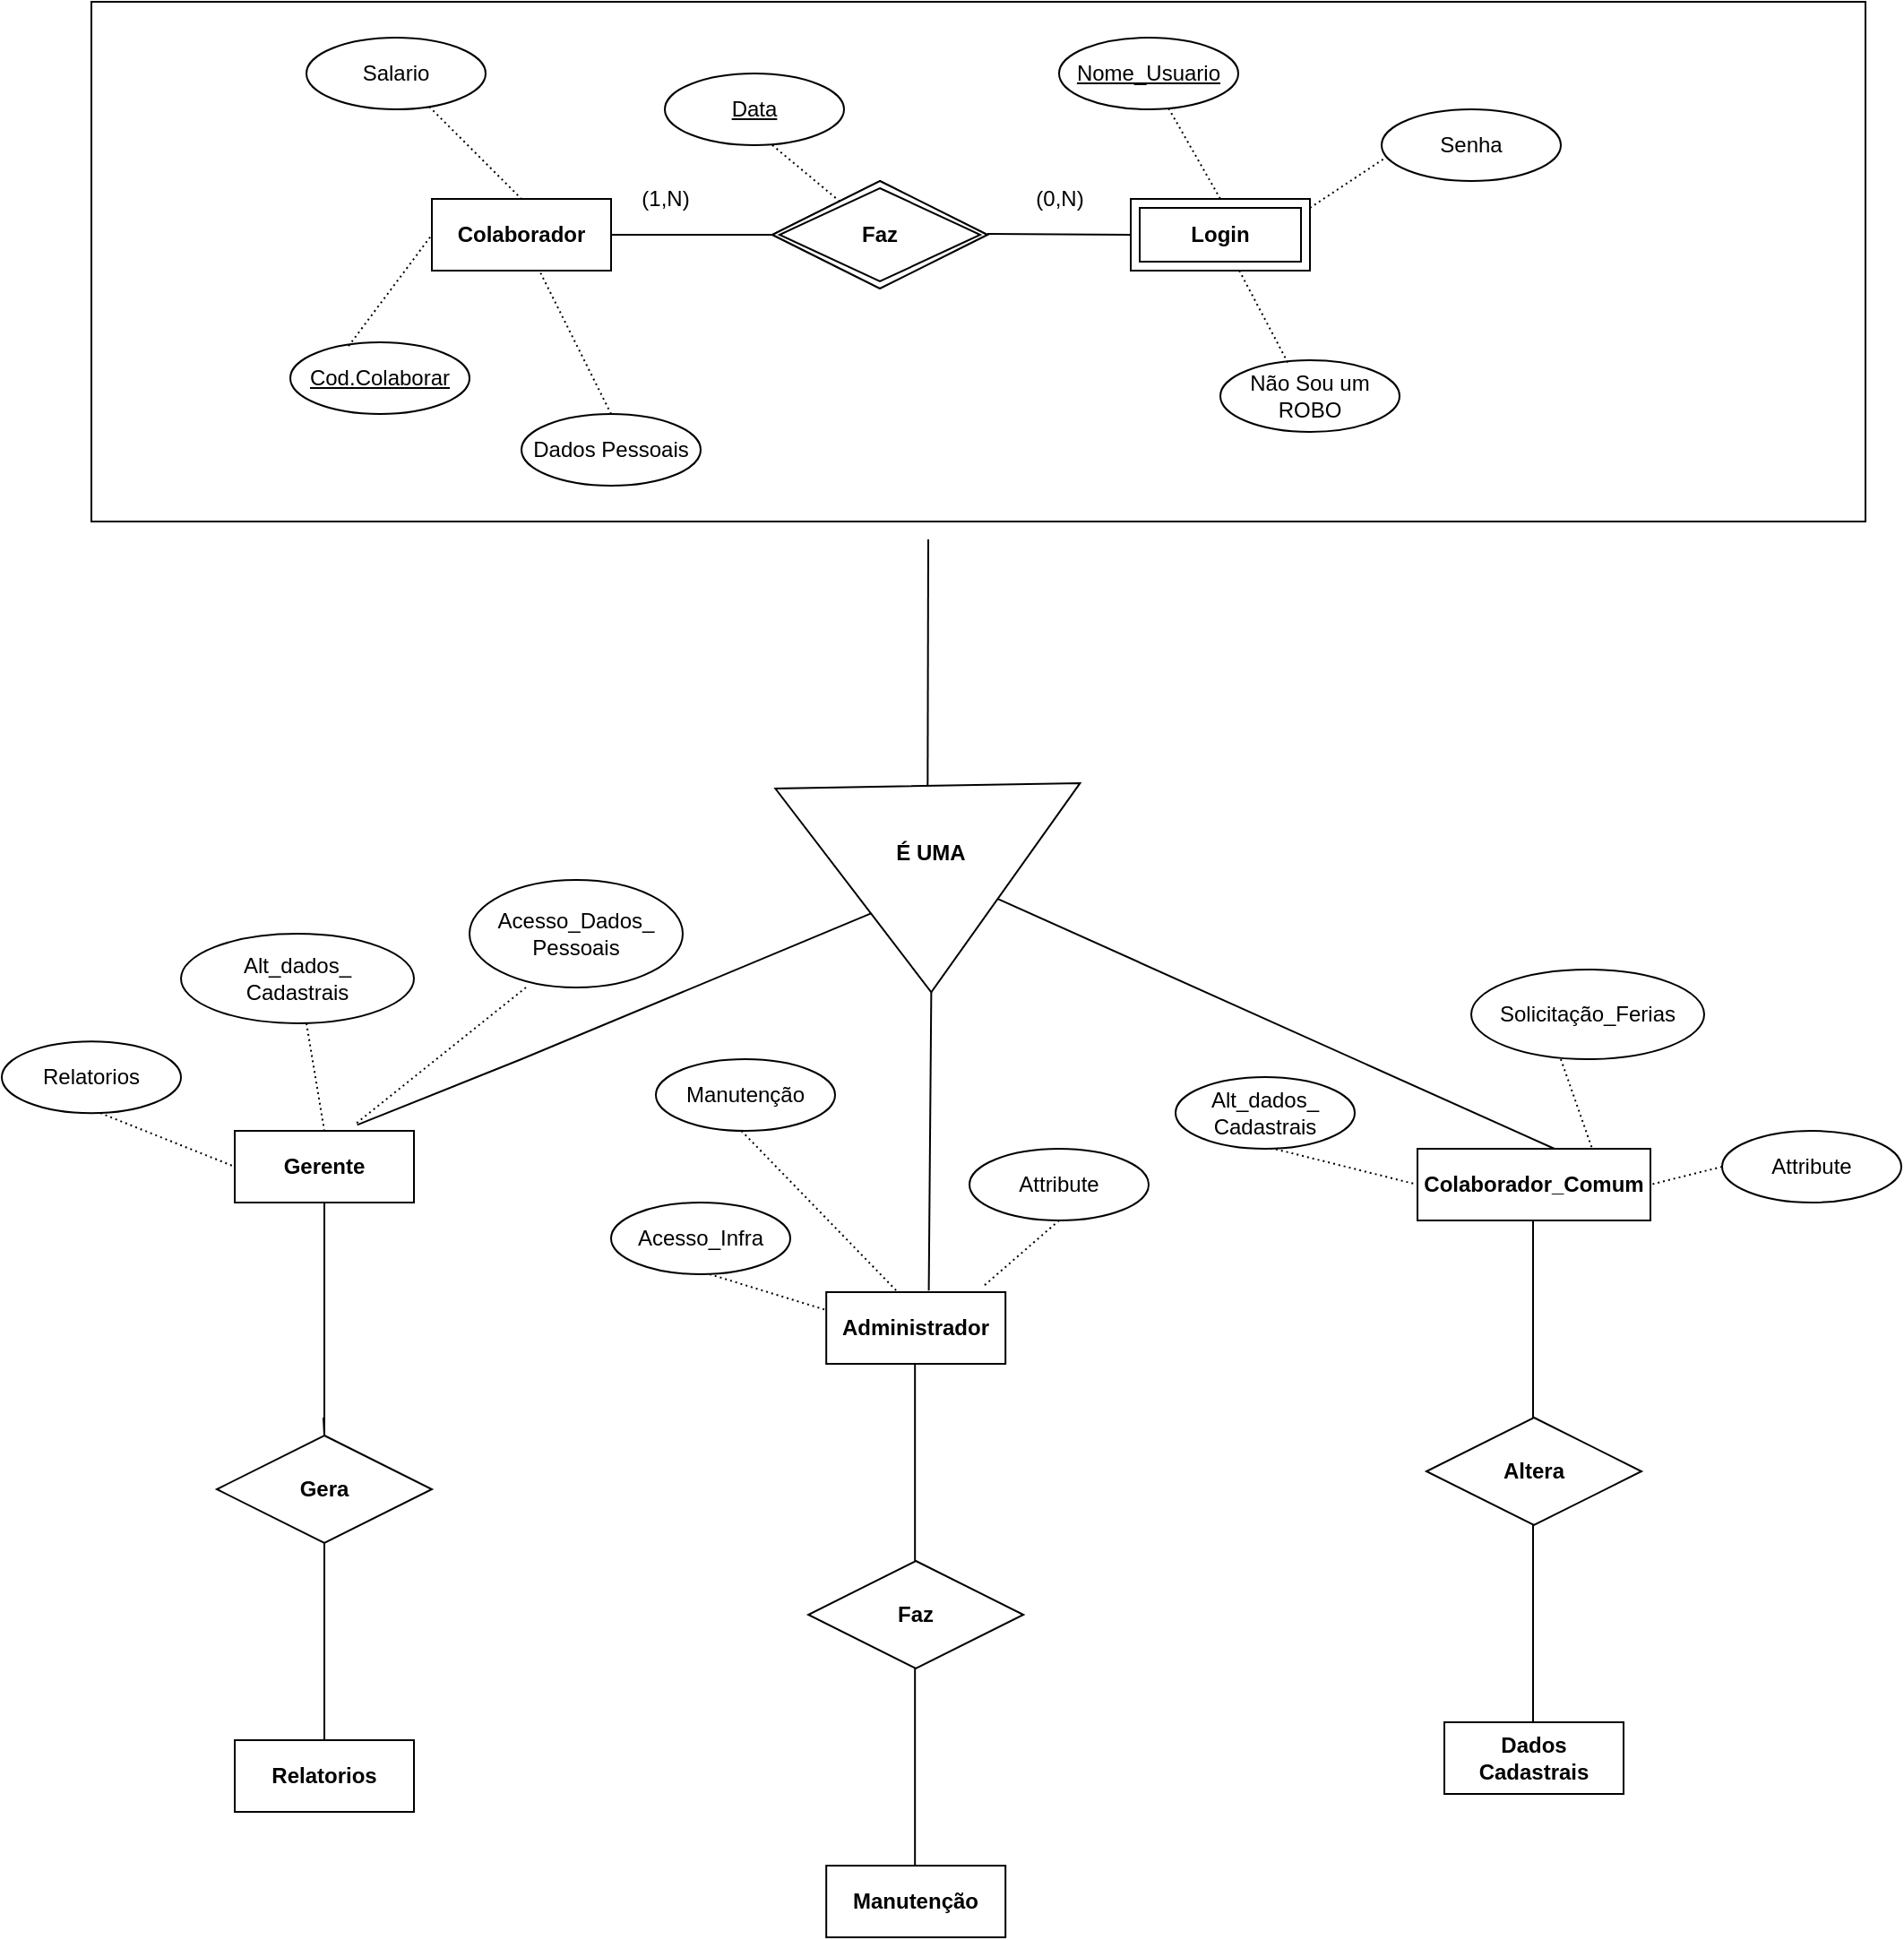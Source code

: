 <mxfile version="21.0.8" type="github">
  <diagram id="R2lEEEUBdFMjLlhIrx00" name="Page-1">
    <mxGraphModel dx="2803" dy="1026" grid="1" gridSize="10" guides="1" tooltips="1" connect="1" arrows="1" fold="1" page="1" pageScale="1" pageWidth="850" pageHeight="1100" math="0" shadow="0" extFonts="Permanent Marker^https://fonts.googleapis.com/css?family=Permanent+Marker">
      <root>
        <mxCell id="0" />
        <mxCell id="1" parent="0" />
        <mxCell id="jK45Yv9izEvyt8j64xyI-2" value="" style="triangle;whiteSpace=wrap;html=1;rotation=89;" vertex="1" parent="1">
          <mxGeometry x="450.09" y="500.09" width="115.17" height="170" as="geometry" />
        </mxCell>
        <mxCell id="jK45Yv9izEvyt8j64xyI-1" value="" style="rounded=0;whiteSpace=wrap;html=1;" vertex="1" parent="1">
          <mxGeometry x="40" y="90" width="990" height="290" as="geometry" />
        </mxCell>
        <mxCell id="pdY7Tseg2lZit8Ejh0Gm-3" value="&lt;b&gt;Colaborador&lt;/b&gt;" style="whiteSpace=wrap;html=1;align=center;" parent="1" vertex="1">
          <mxGeometry x="230" y="200" width="100" height="40" as="geometry" />
        </mxCell>
        <mxCell id="pdY7Tseg2lZit8Ejh0Gm-5" value="&lt;b&gt;&#39;&#39;&#39;&#39;&lt;span style=&quot;white-space: pre;&quot;&gt;	&lt;/span&gt;&lt;/b&gt;" style="whiteSpace=wrap;html=1;align=center;" parent="1" vertex="1">
          <mxGeometry x="620" y="200" width="100" height="40" as="geometry" />
        </mxCell>
        <mxCell id="pdY7Tseg2lZit8Ejh0Gm-6" value="&lt;b&gt;Faz&lt;/b&gt;" style="shape=rhombus;perimeter=rhombusPerimeter;whiteSpace=wrap;html=1;align=center;" parent="1" vertex="1">
          <mxGeometry x="420" y="190" width="120" height="60" as="geometry" />
        </mxCell>
        <mxCell id="pdY7Tseg2lZit8Ejh0Gm-10" value="Cod.Colaborar" style="ellipse;whiteSpace=wrap;html=1;align=center;fontStyle=4;" parent="1" vertex="1">
          <mxGeometry x="151" y="280" width="100" height="40" as="geometry" />
        </mxCell>
        <mxCell id="pdY7Tseg2lZit8Ejh0Gm-11" value="Nome_Usuario" style="ellipse;whiteSpace=wrap;html=1;align=center;fontStyle=4;" parent="1" vertex="1">
          <mxGeometry x="580" y="110" width="100" height="40" as="geometry" />
        </mxCell>
        <mxCell id="pdY7Tseg2lZit8Ejh0Gm-12" value="Salario" style="ellipse;whiteSpace=wrap;html=1;align=center;" parent="1" vertex="1">
          <mxGeometry x="160" y="110" width="100" height="40" as="geometry" />
        </mxCell>
        <mxCell id="pdY7Tseg2lZit8Ejh0Gm-15" value="Dados Pessoais" style="ellipse;whiteSpace=wrap;html=1;align=center;" parent="1" vertex="1">
          <mxGeometry x="280" y="320" width="100" height="40" as="geometry" />
        </mxCell>
        <mxCell id="pdY7Tseg2lZit8Ejh0Gm-20" value="Não Sou um ROBO" style="ellipse;whiteSpace=wrap;html=1;align=center;" parent="1" vertex="1">
          <mxGeometry x="670" y="290" width="100" height="40" as="geometry" />
        </mxCell>
        <mxCell id="pdY7Tseg2lZit8Ejh0Gm-22" value="&lt;b&gt;Faz&lt;/b&gt;" style="shape=rhombus;double=1;perimeter=rhombusPerimeter;whiteSpace=wrap;html=1;align=center;" parent="1" vertex="1">
          <mxGeometry x="420" y="190" width="120" height="60" as="geometry" />
        </mxCell>
        <mxCell id="pdY7Tseg2lZit8Ejh0Gm-23" value="&lt;b&gt;Login&lt;/b&gt;" style="shape=ext;margin=3;double=1;whiteSpace=wrap;html=1;align=center;" parent="1" vertex="1">
          <mxGeometry x="620" y="200" width="100" height="40" as="geometry" />
        </mxCell>
        <mxCell id="pdY7Tseg2lZit8Ejh0Gm-24" value="Data" style="ellipse;whiteSpace=wrap;html=1;align=center;fontStyle=4;" parent="1" vertex="1">
          <mxGeometry x="360" y="130" width="100" height="40" as="geometry" />
        </mxCell>
        <mxCell id="pdY7Tseg2lZit8Ejh0Gm-26" value="(0,N)" style="text;html=1;align=center;verticalAlign=middle;resizable=0;points=[];autosize=1;strokeColor=none;fillColor=none;" parent="1" vertex="1">
          <mxGeometry x="555" y="185" width="50" height="30" as="geometry" />
        </mxCell>
        <mxCell id="pdY7Tseg2lZit8Ejh0Gm-27" value="(1,N)" style="text;html=1;align=center;verticalAlign=middle;resizable=0;points=[];autosize=1;strokeColor=none;fillColor=none;" parent="1" vertex="1">
          <mxGeometry x="335" y="185" width="50" height="30" as="geometry" />
        </mxCell>
        <mxCell id="pdY7Tseg2lZit8Ejh0Gm-117" value="" style="endArrow=none;html=1;rounded=0;dashed=1;dashPattern=1 2;entryX=0.5;entryY=0;entryDx=0;entryDy=0;" parent="1" source="pdY7Tseg2lZit8Ejh0Gm-12" target="pdY7Tseg2lZit8Ejh0Gm-3" edge="1">
          <mxGeometry relative="1" as="geometry">
            <mxPoint x="260" y="135" as="sourcePoint" />
            <mxPoint x="280" y="195" as="targetPoint" />
            <Array as="points" />
          </mxGeometry>
        </mxCell>
        <mxCell id="pdY7Tseg2lZit8Ejh0Gm-121" value="" style="endArrow=none;html=1;rounded=0;dashed=1;dashPattern=1 2;entryX=0;entryY=0.5;entryDx=0;entryDy=0;exitX=0.325;exitY=0.053;exitDx=0;exitDy=0;exitPerimeter=0;" parent="1" source="pdY7Tseg2lZit8Ejh0Gm-10" target="pdY7Tseg2lZit8Ejh0Gm-3" edge="1">
          <mxGeometry relative="1" as="geometry">
            <mxPoint x="190" y="275" as="sourcePoint" />
            <mxPoint x="350" y="280" as="targetPoint" />
            <Array as="points" />
          </mxGeometry>
        </mxCell>
        <mxCell id="pdY7Tseg2lZit8Ejh0Gm-124" value="" style="endArrow=none;html=1;rounded=0;dashed=1;dashPattern=1 2;" parent="1" target="pdY7Tseg2lZit8Ejh0Gm-3" edge="1">
          <mxGeometry relative="1" as="geometry">
            <mxPoint x="330" y="320" as="sourcePoint" />
            <mxPoint x="490" y="320" as="targetPoint" />
          </mxGeometry>
        </mxCell>
        <mxCell id="pdY7Tseg2lZit8Ejh0Gm-129" value="" style="endArrow=none;html=1;rounded=0;dashed=1;dashPattern=1 2;entryX=0.045;entryY=0.761;entryDx=0;entryDy=0;entryPerimeter=0;" parent="1" edge="1">
          <mxGeometry relative="1" as="geometry">
            <mxPoint x="720" y="205" as="sourcePoint" />
            <mxPoint x="764.5" y="175.44" as="targetPoint" />
            <Array as="points" />
          </mxGeometry>
        </mxCell>
        <mxCell id="pdY7Tseg2lZit8Ejh0Gm-131" value="" style="endArrow=none;html=1;rounded=0;dashed=1;dashPattern=1 2;entryX=0.381;entryY=0.054;entryDx=0;entryDy=0;entryPerimeter=0;" parent="1" source="pdY7Tseg2lZit8Ejh0Gm-23" target="pdY7Tseg2lZit8Ejh0Gm-20" edge="1">
          <mxGeometry relative="1" as="geometry">
            <mxPoint x="500" y="319.13" as="sourcePoint" />
            <mxPoint x="660" y="319.13" as="targetPoint" />
          </mxGeometry>
        </mxCell>
        <mxCell id="pdY7Tseg2lZit8Ejh0Gm-133" value="" style="endArrow=none;html=1;rounded=0;dashed=1;dashPattern=1 2;entryX=0.5;entryY=0;entryDx=0;entryDy=0;" parent="1" source="pdY7Tseg2lZit8Ejh0Gm-11" target="pdY7Tseg2lZit8Ejh0Gm-23" edge="1">
          <mxGeometry relative="1" as="geometry">
            <mxPoint x="530" y="255" as="sourcePoint" />
            <mxPoint x="690" y="255" as="targetPoint" />
          </mxGeometry>
        </mxCell>
        <mxCell id="pdY7Tseg2lZit8Ejh0Gm-135" value="" style="endArrow=none;html=1;rounded=0;dashed=1;dashPattern=1 2;" parent="1" target="pdY7Tseg2lZit8Ejh0Gm-22" edge="1">
          <mxGeometry relative="1" as="geometry">
            <mxPoint x="420" y="170" as="sourcePoint" />
            <mxPoint x="580" y="170" as="targetPoint" />
          </mxGeometry>
        </mxCell>
        <mxCell id="jK45Yv9izEvyt8j64xyI-4" value="&lt;b&gt;É UMA&lt;/b&gt;" style="text;html=1;align=center;verticalAlign=middle;resizable=0;points=[];autosize=1;strokeColor=none;fillColor=none;" vertex="1" parent="1">
          <mxGeometry x="477.5" y="550" width="60" height="30" as="geometry" />
        </mxCell>
        <mxCell id="jK45Yv9izEvyt8j64xyI-5" value="&lt;b&gt;Gerente&lt;/b&gt;" style="whiteSpace=wrap;html=1;align=center;" vertex="1" parent="1">
          <mxGeometry x="120" y="720" width="100" height="40" as="geometry" />
        </mxCell>
        <mxCell id="jK45Yv9izEvyt8j64xyI-6" value="&lt;b&gt;Administrador&lt;/b&gt;" style="whiteSpace=wrap;html=1;align=center;" vertex="1" parent="1">
          <mxGeometry x="450.09" y="810" width="100" height="40" as="geometry" />
        </mxCell>
        <mxCell id="jK45Yv9izEvyt8j64xyI-7" value="&lt;b&gt;Colaborador_Comum&lt;/b&gt;" style="whiteSpace=wrap;html=1;align=center;" vertex="1" parent="1">
          <mxGeometry x="780" y="730" width="130" height="40" as="geometry" />
        </mxCell>
        <mxCell id="jK45Yv9izEvyt8j64xyI-9" value="" style="endArrow=none;html=1;rounded=0;exitX=0.683;exitY=-0.083;exitDx=0;exitDy=0;exitPerimeter=0;" edge="1" parent="1" source="jK45Yv9izEvyt8j64xyI-5" target="jK45Yv9izEvyt8j64xyI-2">
          <mxGeometry width="50" height="50" relative="1" as="geometry">
            <mxPoint x="530" y="590" as="sourcePoint" />
            <mxPoint x="580" y="540" as="targetPoint" />
            <Array as="points">
              <mxPoint x="280" y="680" />
            </Array>
          </mxGeometry>
        </mxCell>
        <mxCell id="jK45Yv9izEvyt8j64xyI-11" value="" style="endArrow=none;html=1;rounded=0;exitX=0.572;exitY=-0.022;exitDx=0;exitDy=0;exitPerimeter=0;entryX=1;entryY=0.5;entryDx=0;entryDy=0;" edge="1" parent="1" source="jK45Yv9izEvyt8j64xyI-6" target="jK45Yv9izEvyt8j64xyI-2">
          <mxGeometry width="50" height="50" relative="1" as="geometry">
            <mxPoint x="497" y="720" as="sourcePoint" />
            <mxPoint x="750" y="604" as="targetPoint" />
            <Array as="points" />
          </mxGeometry>
        </mxCell>
        <mxCell id="jK45Yv9izEvyt8j64xyI-12" value="" style="endArrow=none;html=1;rounded=0;entryX=0.552;entryY=0.278;entryDx=0;entryDy=0;entryPerimeter=0;exitX=0.588;exitY=0;exitDx=0;exitDy=0;exitPerimeter=0;" edge="1" parent="1" source="jK45Yv9izEvyt8j64xyI-7" target="jK45Yv9izEvyt8j64xyI-2">
          <mxGeometry width="50" height="50" relative="1" as="geometry">
            <mxPoint x="800" y="710" as="sourcePoint" />
            <mxPoint x="529" y="652" as="targetPoint" />
            <Array as="points" />
          </mxGeometry>
        </mxCell>
        <mxCell id="jK45Yv9izEvyt8j64xyI-26" value="" style="endArrow=none;html=1;rounded=0;exitX=0;exitY=0.5;exitDx=0;exitDy=0;" edge="1" parent="1" source="jK45Yv9izEvyt8j64xyI-2">
          <mxGeometry relative="1" as="geometry">
            <mxPoint x="510" y="520" as="sourcePoint" />
            <mxPoint x="507" y="390" as="targetPoint" />
            <Array as="points" />
          </mxGeometry>
        </mxCell>
        <mxCell id="jK45Yv9izEvyt8j64xyI-27" value="Senha" style="ellipse;whiteSpace=wrap;html=1;align=center;" vertex="1" parent="1">
          <mxGeometry x="760" y="150" width="100" height="40" as="geometry" />
        </mxCell>
        <mxCell id="jK45Yv9izEvyt8j64xyI-28" value="" style="endArrow=none;html=1;rounded=0;entryX=0;entryY=0.5;entryDx=0;entryDy=0;" edge="1" parent="1" target="pdY7Tseg2lZit8Ejh0Gm-22">
          <mxGeometry relative="1" as="geometry">
            <mxPoint x="330" y="220" as="sourcePoint" />
            <mxPoint x="485" y="219.5" as="targetPoint" />
          </mxGeometry>
        </mxCell>
        <mxCell id="jK45Yv9izEvyt8j64xyI-29" value="" style="endArrow=none;html=1;rounded=0;" edge="1" parent="1">
          <mxGeometry relative="1" as="geometry">
            <mxPoint x="540" y="219.5" as="sourcePoint" />
            <mxPoint x="620" y="220" as="targetPoint" />
          </mxGeometry>
        </mxCell>
        <mxCell id="jK45Yv9izEvyt8j64xyI-36" value="Relatorios" style="ellipse;whiteSpace=wrap;html=1;align=center;" vertex="1" parent="1">
          <mxGeometry x="-10" y="670.09" width="100" height="40" as="geometry" />
        </mxCell>
        <mxCell id="jK45Yv9izEvyt8j64xyI-37" value="Alt_dados_&lt;br&gt;Cadastrais" style="ellipse;whiteSpace=wrap;html=1;align=center;" vertex="1" parent="1">
          <mxGeometry x="90" y="610" width="130" height="50" as="geometry" />
        </mxCell>
        <mxCell id="jK45Yv9izEvyt8j64xyI-38" value="Acesso_Dados_&lt;br&gt;Pessoais" style="ellipse;whiteSpace=wrap;html=1;align=center;" vertex="1" parent="1">
          <mxGeometry x="251" y="580" width="119" height="60" as="geometry" />
        </mxCell>
        <mxCell id="jK45Yv9izEvyt8j64xyI-39" value="Manutenção" style="ellipse;whiteSpace=wrap;html=1;align=center;" vertex="1" parent="1">
          <mxGeometry x="355" y="680" width="100" height="40" as="geometry" />
        </mxCell>
        <mxCell id="jK45Yv9izEvyt8j64xyI-40" value="Attribute" style="ellipse;whiteSpace=wrap;html=1;align=center;" vertex="1" parent="1">
          <mxGeometry x="530" y="730" width="100" height="40" as="geometry" />
        </mxCell>
        <mxCell id="jK45Yv9izEvyt8j64xyI-41" value="Acesso_Infra" style="ellipse;whiteSpace=wrap;html=1;align=center;" vertex="1" parent="1">
          <mxGeometry x="330" y="760" width="100" height="40" as="geometry" />
        </mxCell>
        <mxCell id="jK45Yv9izEvyt8j64xyI-42" value="Alt_dados_&lt;br style=&quot;border-color: var(--border-color);&quot;&gt;Cadastrais" style="ellipse;whiteSpace=wrap;html=1;align=center;" vertex="1" parent="1">
          <mxGeometry x="645" y="690" width="100" height="40" as="geometry" />
        </mxCell>
        <mxCell id="jK45Yv9izEvyt8j64xyI-43" value="Solicitação_Ferias" style="ellipse;whiteSpace=wrap;html=1;align=center;" vertex="1" parent="1">
          <mxGeometry x="810" y="630" width="130" height="50" as="geometry" />
        </mxCell>
        <mxCell id="jK45Yv9izEvyt8j64xyI-44" value="Attribute" style="ellipse;whiteSpace=wrap;html=1;align=center;" vertex="1" parent="1">
          <mxGeometry x="950" y="720" width="100" height="40" as="geometry" />
        </mxCell>
        <mxCell id="jK45Yv9izEvyt8j64xyI-45" value="" style="endArrow=none;html=1;rounded=0;dashed=1;dashPattern=1 2;entryX=0;entryY=0.5;entryDx=0;entryDy=0;" edge="1" parent="1" target="jK45Yv9izEvyt8j64xyI-5">
          <mxGeometry relative="1" as="geometry">
            <mxPoint x="45" y="710.09" as="sourcePoint" />
            <mxPoint x="205" y="710.09" as="targetPoint" />
          </mxGeometry>
        </mxCell>
        <mxCell id="jK45Yv9izEvyt8j64xyI-47" value="" style="endArrow=none;html=1;rounded=0;dashed=1;dashPattern=1 2;entryX=0.5;entryY=0;entryDx=0;entryDy=0;" edge="1" parent="1" target="jK45Yv9izEvyt8j64xyI-5">
          <mxGeometry relative="1" as="geometry">
            <mxPoint x="160" y="660" as="sourcePoint" />
            <mxPoint x="245" y="689.91" as="targetPoint" />
          </mxGeometry>
        </mxCell>
        <mxCell id="jK45Yv9izEvyt8j64xyI-51" value="" style="endArrow=none;html=1;rounded=0;dashed=1;dashPattern=1 2;entryX=0.67;entryY=-0.089;entryDx=0;entryDy=0;entryPerimeter=0;" edge="1" parent="1" target="jK45Yv9izEvyt8j64xyI-5">
          <mxGeometry relative="1" as="geometry">
            <mxPoint x="282.5" y="640" as="sourcePoint" />
            <mxPoint x="200" y="710" as="targetPoint" />
          </mxGeometry>
        </mxCell>
        <mxCell id="jK45Yv9izEvyt8j64xyI-52" value="" style="endArrow=none;html=1;rounded=0;dashed=1;dashPattern=1 2;" edge="1" parent="1">
          <mxGeometry relative="1" as="geometry">
            <mxPoint x="402.75" y="720" as="sourcePoint" />
            <mxPoint x="490" y="810" as="targetPoint" />
          </mxGeometry>
        </mxCell>
        <mxCell id="jK45Yv9izEvyt8j64xyI-53" value="" style="endArrow=none;html=1;rounded=0;dashed=1;dashPattern=1 2;" edge="1" parent="1">
          <mxGeometry relative="1" as="geometry">
            <mxPoint x="385" y="800" as="sourcePoint" />
            <mxPoint x="450" y="820" as="targetPoint" />
          </mxGeometry>
        </mxCell>
        <mxCell id="jK45Yv9izEvyt8j64xyI-54" value="" style="endArrow=none;html=1;rounded=0;dashed=1;dashPattern=1 2;entryX=0.882;entryY=-0.094;entryDx=0;entryDy=0;entryPerimeter=0;" edge="1" parent="1" target="jK45Yv9izEvyt8j64xyI-6">
          <mxGeometry relative="1" as="geometry">
            <mxPoint x="580" y="770" as="sourcePoint" />
            <mxPoint x="667.25" y="860" as="targetPoint" />
          </mxGeometry>
        </mxCell>
        <mxCell id="jK45Yv9izEvyt8j64xyI-55" value="" style="endArrow=none;html=1;rounded=0;dashed=1;dashPattern=1 2;exitX=0.5;exitY=1;exitDx=0;exitDy=0;entryX=0;entryY=0.5;entryDx=0;entryDy=0;" edge="1" parent="1" source="jK45Yv9izEvyt8j64xyI-42" target="jK45Yv9izEvyt8j64xyI-7">
          <mxGeometry relative="1" as="geometry">
            <mxPoint x="590" y="780" as="sourcePoint" />
            <mxPoint x="770" y="750" as="targetPoint" />
            <Array as="points">
              <mxPoint x="700" y="730" />
            </Array>
          </mxGeometry>
        </mxCell>
        <mxCell id="jK45Yv9izEvyt8j64xyI-56" value="" style="endArrow=none;html=1;rounded=0;dashed=1;dashPattern=1 2;entryX=0.75;entryY=0;entryDx=0;entryDy=0;" edge="1" parent="1" target="jK45Yv9izEvyt8j64xyI-7">
          <mxGeometry relative="1" as="geometry">
            <mxPoint x="860" y="680" as="sourcePoint" />
            <mxPoint x="818" y="710.09" as="targetPoint" />
          </mxGeometry>
        </mxCell>
        <mxCell id="jK45Yv9izEvyt8j64xyI-57" value="" style="endArrow=none;html=1;rounded=0;dashed=1;dashPattern=1 2;entryX=1;entryY=0.5;entryDx=0;entryDy=0;exitX=0;exitY=0.5;exitDx=0;exitDy=0;" edge="1" parent="1" source="jK45Yv9izEvyt8j64xyI-44" target="jK45Yv9izEvyt8j64xyI-7">
          <mxGeometry relative="1" as="geometry">
            <mxPoint x="920" y="740" as="sourcePoint" />
            <mxPoint x="915" y="790" as="targetPoint" />
          </mxGeometry>
        </mxCell>
        <mxCell id="jK45Yv9izEvyt8j64xyI-63" value="&lt;b&gt;Gera&lt;/b&gt;" style="shape=rhombus;perimeter=rhombusPerimeter;whiteSpace=wrap;html=1;align=center;" vertex="1" parent="1">
          <mxGeometry x="110" y="890" width="120" height="60" as="geometry" />
        </mxCell>
        <mxCell id="jK45Yv9izEvyt8j64xyI-65" value="&lt;b&gt;Faz&lt;/b&gt;" style="shape=rhombus;perimeter=rhombusPerimeter;whiteSpace=wrap;html=1;align=center;" vertex="1" parent="1">
          <mxGeometry x="440.09" y="960" width="120" height="60" as="geometry" />
        </mxCell>
        <mxCell id="jK45Yv9izEvyt8j64xyI-66" value="&lt;b&gt;Altera&lt;/b&gt;" style="shape=rhombus;perimeter=rhombusPerimeter;whiteSpace=wrap;html=1;align=center;" vertex="1" parent="1">
          <mxGeometry x="785" y="880" width="120" height="60" as="geometry" />
        </mxCell>
        <mxCell id="jK45Yv9izEvyt8j64xyI-67" value="&lt;b&gt;Relatorios&lt;/b&gt;" style="whiteSpace=wrap;html=1;align=center;" vertex="1" parent="1">
          <mxGeometry x="120" y="1060" width="100" height="40" as="geometry" />
        </mxCell>
        <mxCell id="jK45Yv9izEvyt8j64xyI-68" value="&lt;b&gt;Manutenção&lt;/b&gt;" style="whiteSpace=wrap;html=1;align=center;" vertex="1" parent="1">
          <mxGeometry x="450.09" y="1130" width="100" height="40" as="geometry" />
        </mxCell>
        <mxCell id="jK45Yv9izEvyt8j64xyI-69" value="&lt;b&gt;Dados&lt;br&gt;Cadastrais&lt;/b&gt;" style="whiteSpace=wrap;html=1;align=center;" vertex="1" parent="1">
          <mxGeometry x="795" y="1050" width="100" height="40" as="geometry" />
        </mxCell>
        <mxCell id="jK45Yv9izEvyt8j64xyI-70" value="" style="endArrow=none;html=1;rounded=0;entryX=0.5;entryY=1;entryDx=0;entryDy=0;exitX=0.5;exitY=0;exitDx=0;exitDy=0;" edge="1" parent="1" source="jK45Yv9izEvyt8j64xyI-67" target="jK45Yv9izEvyt8j64xyI-63">
          <mxGeometry relative="1" as="geometry">
            <mxPoint x="151" y="1050" as="sourcePoint" />
            <mxPoint x="160" y="960" as="targetPoint" />
          </mxGeometry>
        </mxCell>
        <mxCell id="jK45Yv9izEvyt8j64xyI-71" value="" style="endArrow=none;html=1;rounded=0;entryX=0.5;entryY=1;entryDx=0;entryDy=0;exitX=0.5;exitY=0;exitDx=0;exitDy=0;" edge="1" parent="1" target="jK45Yv9izEvyt8j64xyI-5">
          <mxGeometry relative="1" as="geometry">
            <mxPoint x="169.5" y="880" as="sourcePoint" />
            <mxPoint x="169.5" y="780" as="targetPoint" />
            <Array as="points">
              <mxPoint x="170" y="890" />
            </Array>
          </mxGeometry>
        </mxCell>
        <mxCell id="jK45Yv9izEvyt8j64xyI-72" value="" style="endArrow=none;html=1;rounded=0;entryX=0.5;entryY=1;entryDx=0;entryDy=0;exitX=0.5;exitY=0;exitDx=0;exitDy=0;" edge="1" parent="1">
          <mxGeometry relative="1" as="geometry">
            <mxPoint x="499.59" y="960" as="sourcePoint" />
            <mxPoint x="499.59" y="850" as="targetPoint" />
          </mxGeometry>
        </mxCell>
        <mxCell id="jK45Yv9izEvyt8j64xyI-73" value="" style="endArrow=none;html=1;rounded=0;entryX=0.5;entryY=1;entryDx=0;entryDy=0;exitX=0.5;exitY=0;exitDx=0;exitDy=0;" edge="1" parent="1">
          <mxGeometry relative="1" as="geometry">
            <mxPoint x="499.59" y="1130" as="sourcePoint" />
            <mxPoint x="499.59" y="1020" as="targetPoint" />
          </mxGeometry>
        </mxCell>
        <mxCell id="jK45Yv9izEvyt8j64xyI-74" value="" style="endArrow=none;html=1;rounded=0;entryX=0.5;entryY=1;entryDx=0;entryDy=0;exitX=0.5;exitY=0;exitDx=0;exitDy=0;" edge="1" parent="1">
          <mxGeometry relative="1" as="geometry">
            <mxPoint x="844.5" y="880" as="sourcePoint" />
            <mxPoint x="844.5" y="770" as="targetPoint" />
          </mxGeometry>
        </mxCell>
        <mxCell id="jK45Yv9izEvyt8j64xyI-75" value="" style="endArrow=none;html=1;rounded=0;entryX=0.5;entryY=1;entryDx=0;entryDy=0;exitX=0.5;exitY=0;exitDx=0;exitDy=0;" edge="1" parent="1">
          <mxGeometry relative="1" as="geometry">
            <mxPoint x="844.5" y="1050" as="sourcePoint" />
            <mxPoint x="844.5" y="940" as="targetPoint" />
          </mxGeometry>
        </mxCell>
      </root>
    </mxGraphModel>
  </diagram>
</mxfile>

